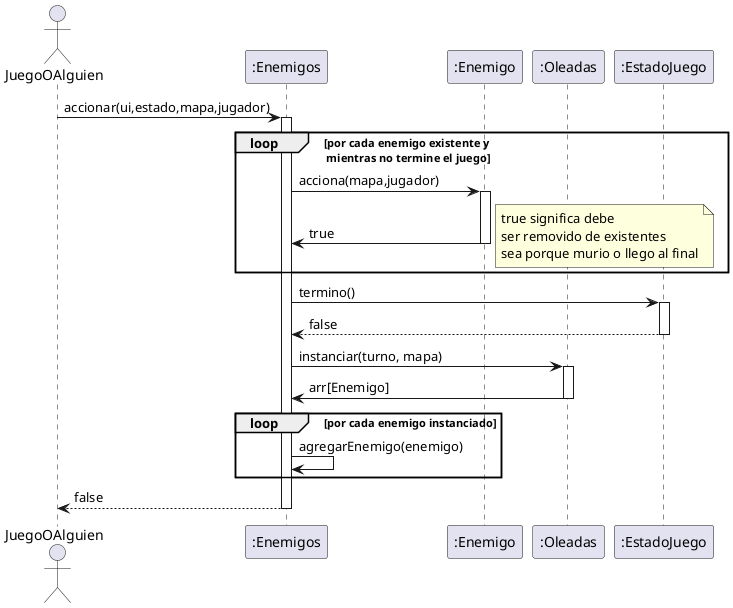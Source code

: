 @startuml

Actor JuegoOAlguien as sis
participant ":Enemigos" as enemies
participant ":Enemigo" as enemy
participant ":Oleadas" as oleada
participant ":EstadoJuego" as state

sis-> enemies : accionar(ui,estado,mapa,jugador)
activate enemies

loop por cada enemigo existente y\n mientras no termine el juego
enemies->enemy: acciona(mapa,jugador)
activate enemy
enemy->enemies: true
note right
true significa debe 
ser removido de existentes
sea porque murio o llego al final
end note
deactivate enemy
end

enemies -> state : termino()
activate state
state-->enemies : false
deactivate state

enemies -> oleada: instanciar(turno, mapa)
activate oleada
oleada-> enemies: arr[Enemigo]
deactivate oleada

loop por cada enemigo instanciado
enemies->enemies: agregarEnemigo(enemigo)
end

enemies-->sis: false
deactivate enemies



@enduml